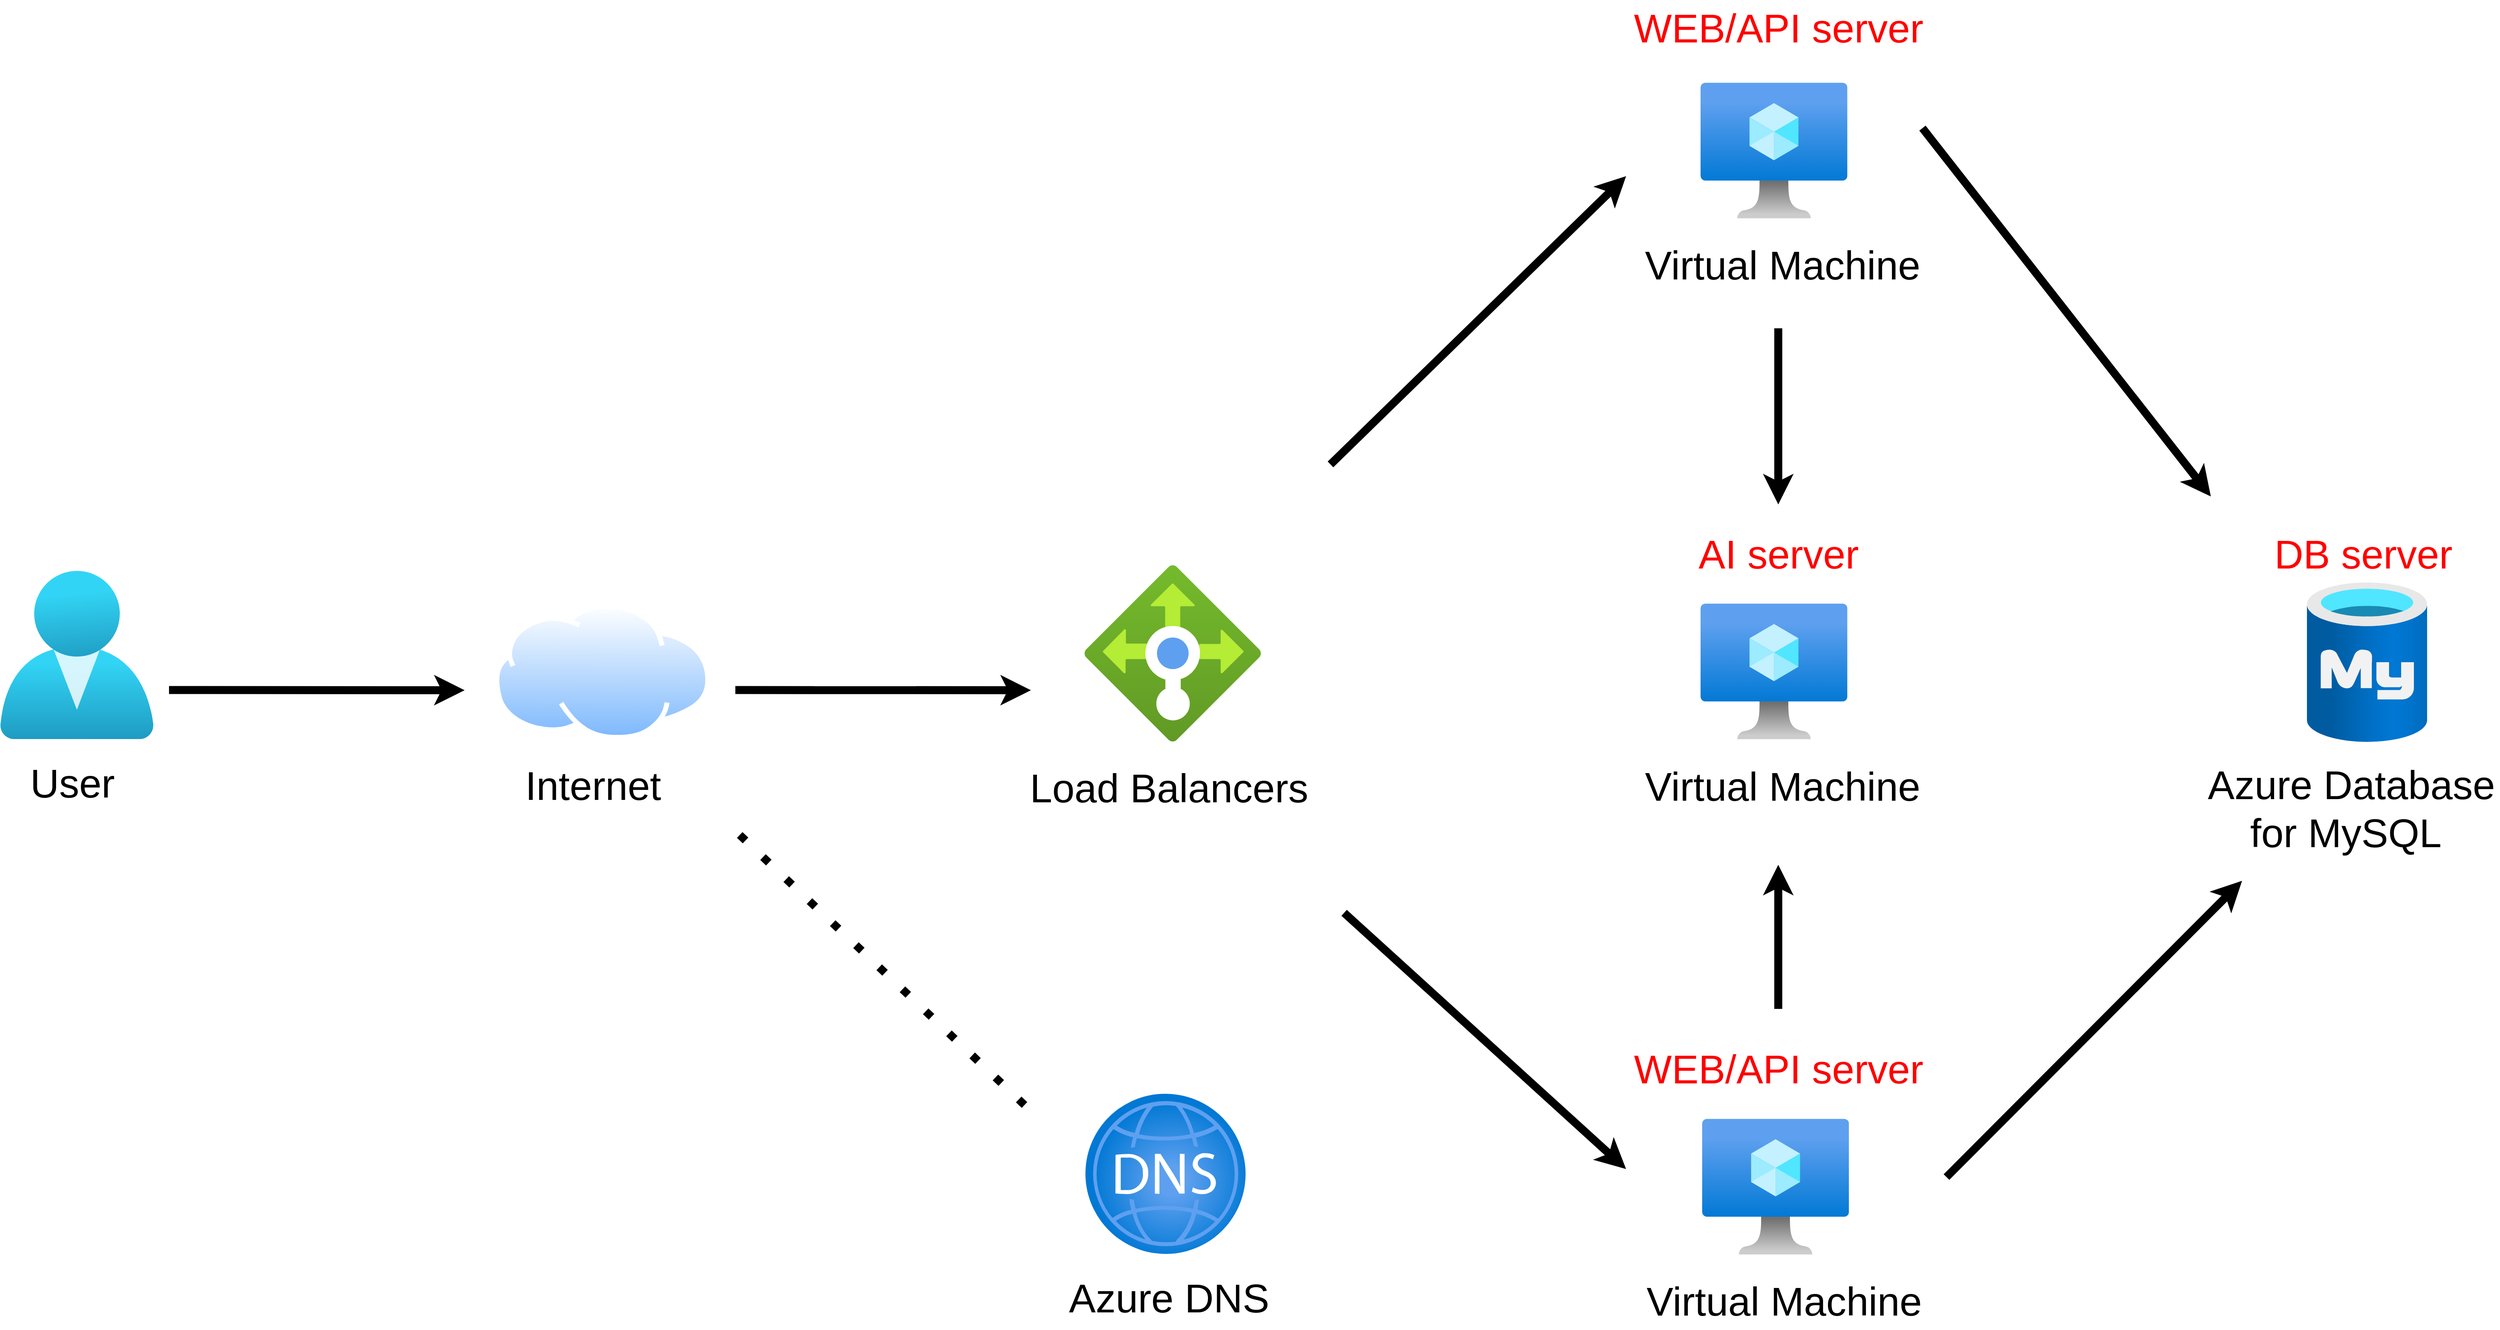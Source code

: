 <mxfile>
    <diagram id="qMUd25_zElpsFf9aiZV8" name="ページ1">
        <mxGraphModel dx="6180" dy="2633" grid="1" gridSize="10" guides="1" tooltips="1" connect="1" arrows="1" fold="1" page="1" pageScale="1" pageWidth="1600" pageHeight="900" background="#ffffff" math="0" shadow="0">
            <root>
                <mxCell id="0"/>
                <mxCell id="1" parent="0"/>
                <mxCell id="58" value="" style="edgeStyle=none;html=1;fontColor=#FF0000;" parent="1" target="56" edge="1">
                    <mxGeometry relative="1" as="geometry">
                        <mxPoint x="-904.79" y="942" as="sourcePoint"/>
                    </mxGeometry>
                </mxCell>
                <mxCell id="137" value="" style="group" parent="1" vertex="1" connectable="0">
                    <mxGeometry x="-943" y="814" width="269.84" height="262" as="geometry"/>
                </mxCell>
                <mxCell id="56" value="" style="aspect=fixed;perimeter=ellipsePerimeter;html=1;align=center;shadow=0;dashed=0;spacingTop=3;image;image=img/lib/active_directory/internet_cloud.svg;fontColor=#FF0000;" parent="137" vertex="1">
                    <mxGeometry width="269.84" height="170" as="geometry"/>
                </mxCell>
                <mxCell id="118" value="&lt;div style=&quot;text-align: left ; font-size: 50px&quot;&gt;&lt;span style=&quot;font-size: 50px ; color: rgb(0 , 0 , 0)&quot;&gt;Internet&lt;/span&gt;&lt;/div&gt;" style="text;html=1;resizable=0;autosize=1;align=center;verticalAlign=middle;points=[];fillColor=none;strokeColor=none;rounded=0;fontSize=50;" parent="137" vertex="1">
                    <mxGeometry x="28" y="192" width="190" height="70" as="geometry"/>
                </mxCell>
                <mxCell id="138" value="" style="group" parent="1" vertex="1" connectable="0">
                    <mxGeometry x="-281" y="766" width="360" height="313" as="geometry"/>
                </mxCell>
                <mxCell id="74" value="" style="aspect=fixed;html=1;points=[];align=center;image;fontSize=12;image=img/lib/azure2/networking/Load_Balancers.svg;" parent="138" vertex="1">
                    <mxGeometry x="75" width="220" height="220" as="geometry"/>
                </mxCell>
                <mxCell id="129" value="&lt;div style=&quot;text-align: left; font-size: 50px;&quot;&gt;&lt;span style=&quot;font-size: 50px; color: rgb(0, 0, 0);&quot;&gt;Load Balancers&lt;/span&gt;&lt;/div&gt;" style="text;html=1;resizable=0;autosize=1;align=center;verticalAlign=middle;points=[];fillColor=none;strokeColor=none;rounded=0;fontSize=50;" parent="138" vertex="1">
                    <mxGeometry y="243" width="360" height="70" as="geometry"/>
                </mxCell>
                <mxCell id="139" value="" style="group" parent="1" vertex="1" connectable="0">
                    <mxGeometry x="-236" y="1426" width="270" height="290" as="geometry"/>
                </mxCell>
                <mxCell id="60" value="" style="aspect=fixed;html=1;points=[];align=center;image;fontSize=12;image=img/lib/azure2/networking/DNS_Zones.svg;" parent="139" vertex="1">
                    <mxGeometry x="31" width="200" height="200" as="geometry"/>
                </mxCell>
                <mxCell id="134" value="&lt;div style=&quot;text-align: left ; font-size: 50px&quot;&gt;&lt;span style=&quot;font-size: 50px ; color: rgb(0 , 0 , 0)&quot;&gt;Azure DNS&lt;/span&gt;&lt;/div&gt;" style="text;html=1;resizable=0;autosize=1;align=center;verticalAlign=middle;points=[];fillColor=none;strokeColor=none;rounded=0;fontSize=50;" parent="139" vertex="1">
                    <mxGeometry y="220" width="270" height="70" as="geometry"/>
                </mxCell>
                <mxCell id="140" value="" style="group" parent="1" vertex="1" connectable="0">
                    <mxGeometry x="485" y="163" width="360" height="263" as="geometry"/>
                </mxCell>
                <mxCell id="65" value="" style="aspect=fixed;html=1;points=[];align=center;image;fontSize=12;image=img/lib/azure2/compute/Virtual_Machine.svg;" parent="140" vertex="1">
                    <mxGeometry x="78" width="183.28" height="170" as="geometry"/>
                </mxCell>
                <mxCell id="66" value="&lt;div style=&quot;text-align: left; font-size: 50px;&quot;&gt;&lt;span style=&quot;font-size: 50px; color: rgb(0, 0, 0);&quot;&gt;Virtual Machine&lt;/span&gt;&lt;/div&gt;" style="text;html=1;resizable=0;autosize=1;align=center;verticalAlign=middle;points=[];fillColor=none;strokeColor=none;rounded=0;fontSize=50;" parent="140" vertex="1">
                    <mxGeometry y="193" width="360" height="70" as="geometry"/>
                </mxCell>
                <mxCell id="141" value="" style="group" parent="1" vertex="1" connectable="0">
                    <mxGeometry x="1190" y="787" width="370" height="348" as="geometry"/>
                </mxCell>
                <mxCell id="83" value="" style="aspect=fixed;html=1;points=[];align=center;image;fontSize=12;image=img/lib/azure2/databases/Azure_Database_MySQL_Server.svg;" parent="141" vertex="1">
                    <mxGeometry x="130" width="150" height="200" as="geometry"/>
                </mxCell>
                <mxCell id="84" value="&lt;div style=&quot;font-size: 50px&quot;&gt;&lt;span style=&quot;font-size: 50px ; color: rgb(0 , 0 , 0)&quot;&gt;Azure Database&lt;/span&gt;&lt;/div&gt;&lt;div style=&quot;font-size: 50px&quot;&gt;&lt;span style=&quot;font-size: 50px ; color: rgb(0 , 0 , 0)&quot;&gt;for MySQL&amp;nbsp;&lt;/span&gt;&lt;/div&gt;" style="text;html=1;resizable=0;autosize=1;align=center;verticalAlign=middle;points=[];fillColor=none;strokeColor=none;rounded=0;fontSize=50;" parent="141" vertex="1">
                    <mxGeometry y="218" width="370" height="130" as="geometry"/>
                </mxCell>
                <mxCell id="142" value="" style="group" parent="1" vertex="1" connectable="0">
                    <mxGeometry x="487" y="1457" width="360" height="263" as="geometry"/>
                </mxCell>
                <mxCell id="143" value="" style="aspect=fixed;html=1;points=[];align=center;image;fontSize=12;image=img/lib/azure2/compute/Virtual_Machine.svg;" parent="142" vertex="1">
                    <mxGeometry x="78" width="183.28" height="170" as="geometry"/>
                </mxCell>
                <mxCell id="144" value="&lt;div style=&quot;text-align: left; font-size: 50px;&quot;&gt;&lt;span style=&quot;font-size: 50px; color: rgb(0, 0, 0);&quot;&gt;Virtual Machine&lt;/span&gt;&lt;/div&gt;" style="text;html=1;resizable=0;autosize=1;align=center;verticalAlign=middle;points=[];fillColor=none;strokeColor=none;rounded=0;fontSize=50;" parent="142" vertex="1">
                    <mxGeometry y="193" width="360" height="70" as="geometry"/>
                </mxCell>
                <mxCell id="145" value="" style="group" parent="1" vertex="1" connectable="0">
                    <mxGeometry x="485" y="813.5" width="360" height="263" as="geometry"/>
                </mxCell>
                <mxCell id="146" value="" style="aspect=fixed;html=1;points=[];align=center;image;fontSize=12;image=img/lib/azure2/compute/Virtual_Machine.svg;" parent="145" vertex="1">
                    <mxGeometry x="78" width="183.28" height="170" as="geometry"/>
                </mxCell>
                <mxCell id="147" value="&lt;div style=&quot;text-align: left; font-size: 50px;&quot;&gt;&lt;span style=&quot;font-size: 50px; color: rgb(0, 0, 0);&quot;&gt;Virtual Machine&lt;/span&gt;&lt;/div&gt;" style="text;html=1;resizable=0;autosize=1;align=center;verticalAlign=middle;points=[];fillColor=none;strokeColor=none;rounded=0;fontSize=50;" parent="145" vertex="1">
                    <mxGeometry y="193" width="360" height="70" as="geometry"/>
                </mxCell>
                <mxCell id="148" value="" style="endArrow=none;dashed=1;html=1;dashPattern=1 3;strokeWidth=10;fontSize=50;strokeColor=#000000;" parent="1" edge="1">
                    <mxGeometry width="50" height="50" relative="1" as="geometry">
                        <mxPoint x="-281" y="1440" as="sourcePoint"/>
                        <mxPoint x="-650" y="1090" as="targetPoint"/>
                    </mxGeometry>
                </mxCell>
                <mxCell id="149" value="" style="endArrow=classic;html=1;fontSize=50;strokeColor=#000000;strokeWidth=10;" parent="1" edge="1">
                    <mxGeometry width="50" height="50" relative="1" as="geometry">
                        <mxPoint x="-1349" y="921.75" as="sourcePoint"/>
                        <mxPoint x="-980" y="922" as="targetPoint"/>
                    </mxGeometry>
                </mxCell>
                <mxCell id="154" value="" style="endArrow=classic;html=1;fontSize=50;strokeColor=#000000;strokeWidth=10;" parent="1" edge="1">
                    <mxGeometry width="50" height="50" relative="1" as="geometry">
                        <mxPoint x="-642" y="921.75" as="sourcePoint"/>
                        <mxPoint x="-273" y="922.0" as="targetPoint"/>
                    </mxGeometry>
                </mxCell>
                <mxCell id="158" value="&lt;font style=&quot;font-size: 50px&quot;&gt;AI server&lt;/font&gt;" style="text;html=1;resizable=0;autosize=1;align=center;verticalAlign=middle;points=[];fillColor=none;strokeColor=none;rounded=0;fontSize=50;fontColor=#FF0000;" parent="1" vertex="1">
                    <mxGeometry x="550" y="717" width="220" height="70" as="geometry"/>
                </mxCell>
                <mxCell id="159" value="" style="group" parent="1" vertex="1" connectable="0">
                    <mxGeometry x="-1560" y="773" width="192" height="300" as="geometry"/>
                </mxCell>
                <mxCell id="47" value="" style="aspect=fixed;html=1;points=[];align=center;image;fontSize=12;image=img/lib/azure2/identity/Users.svg;" parent="159" vertex="1">
                    <mxGeometry width="192" height="210" as="geometry"/>
                </mxCell>
                <mxCell id="48" value="&lt;font color=&quot;#000000&quot; style=&quot;font-size: 50px;&quot;&gt;User&lt;/font&gt;" style="text;html=1;resizable=0;autosize=1;align=center;verticalAlign=middle;points=[];fillColor=none;strokeColor=none;rounded=0;fontSize=50;" parent="159" vertex="1">
                    <mxGeometry x="30" y="230" width="120" height="70" as="geometry"/>
                </mxCell>
                <mxCell id="160" value="&lt;font style=&quot;font-size: 50px&quot;&gt;WEB/API server&lt;/font&gt;" style="text;html=1;resizable=0;autosize=1;align=center;verticalAlign=middle;points=[];fillColor=none;strokeColor=none;rounded=0;fontSize=50;fontColor=#FF0000;" parent="1" vertex="1">
                    <mxGeometry x="470" y="1360" width="380" height="70" as="geometry"/>
                </mxCell>
                <mxCell id="161" value="&lt;font style=&quot;font-size: 50px&quot;&gt;WEB/API server&lt;/font&gt;" style="text;html=1;resizable=0;autosize=1;align=center;verticalAlign=middle;points=[];fillColor=none;strokeColor=none;rounded=0;fontSize=50;fontColor=#FF0000;" parent="1" vertex="1">
                    <mxGeometry x="470" y="60" width="380" height="70" as="geometry"/>
                </mxCell>
                <mxCell id="162" value="&lt;font style=&quot;font-size: 50px&quot;&gt;DB server&lt;/font&gt;" style="text;html=1;resizable=0;autosize=1;align=center;verticalAlign=middle;points=[];fillColor=none;strokeColor=none;rounded=0;fontSize=50;fontColor=#FF0000;" parent="1" vertex="1">
                    <mxGeometry x="1270" y="717" width="240" height="70" as="geometry"/>
                </mxCell>
                <mxCell id="163" value="" style="endArrow=classic;html=1;fontSize=50;strokeColor=#000000;strokeWidth=10;" parent="1" edge="1">
                    <mxGeometry width="50" height="50" relative="1" as="geometry">
                        <mxPoint x="101" y="640" as="sourcePoint"/>
                        <mxPoint x="470" y="280" as="targetPoint"/>
                    </mxGeometry>
                </mxCell>
                <mxCell id="164" value="" style="endArrow=classic;html=1;fontSize=50;strokeColor=#000000;strokeWidth=10;" parent="1" edge="1">
                    <mxGeometry width="50" height="50" relative="1" as="geometry">
                        <mxPoint x="118" y="1200" as="sourcePoint"/>
                        <mxPoint x="470" y="1520" as="targetPoint"/>
                    </mxGeometry>
                </mxCell>
                <mxCell id="165" value="" style="endArrow=classic;html=1;fontSize=50;strokeColor=#000000;strokeWidth=10;" parent="1" edge="1">
                    <mxGeometry width="50" height="50" relative="1" as="geometry">
                        <mxPoint x="660" y="470" as="sourcePoint"/>
                        <mxPoint x="660" y="690" as="targetPoint"/>
                    </mxGeometry>
                </mxCell>
                <mxCell id="166" value="" style="endArrow=classic;html=1;fontSize=50;strokeColor=#000000;strokeWidth=10;" parent="1" edge="1">
                    <mxGeometry width="50" height="50" relative="1" as="geometry">
                        <mxPoint x="660" y="1320" as="sourcePoint"/>
                        <mxPoint x="660" y="1140" as="targetPoint"/>
                    </mxGeometry>
                </mxCell>
                <mxCell id="167" value="" style="endArrow=classic;html=1;fontSize=50;strokeColor=#000000;strokeWidth=10;" parent="1" edge="1">
                    <mxGeometry width="50" height="50" relative="1" as="geometry">
                        <mxPoint x="870" y="1530" as="sourcePoint"/>
                        <mxPoint x="1239" y="1160" as="targetPoint"/>
                    </mxGeometry>
                </mxCell>
                <mxCell id="168" value="" style="endArrow=classic;html=1;fontSize=50;strokeColor=#000000;strokeWidth=10;" parent="1" edge="1">
                    <mxGeometry width="50" height="50" relative="1" as="geometry">
                        <mxPoint x="840" y="220" as="sourcePoint"/>
                        <mxPoint x="1200" y="680" as="targetPoint"/>
                    </mxGeometry>
                </mxCell>
            </root>
        </mxGraphModel>
    </diagram>
</mxfile>